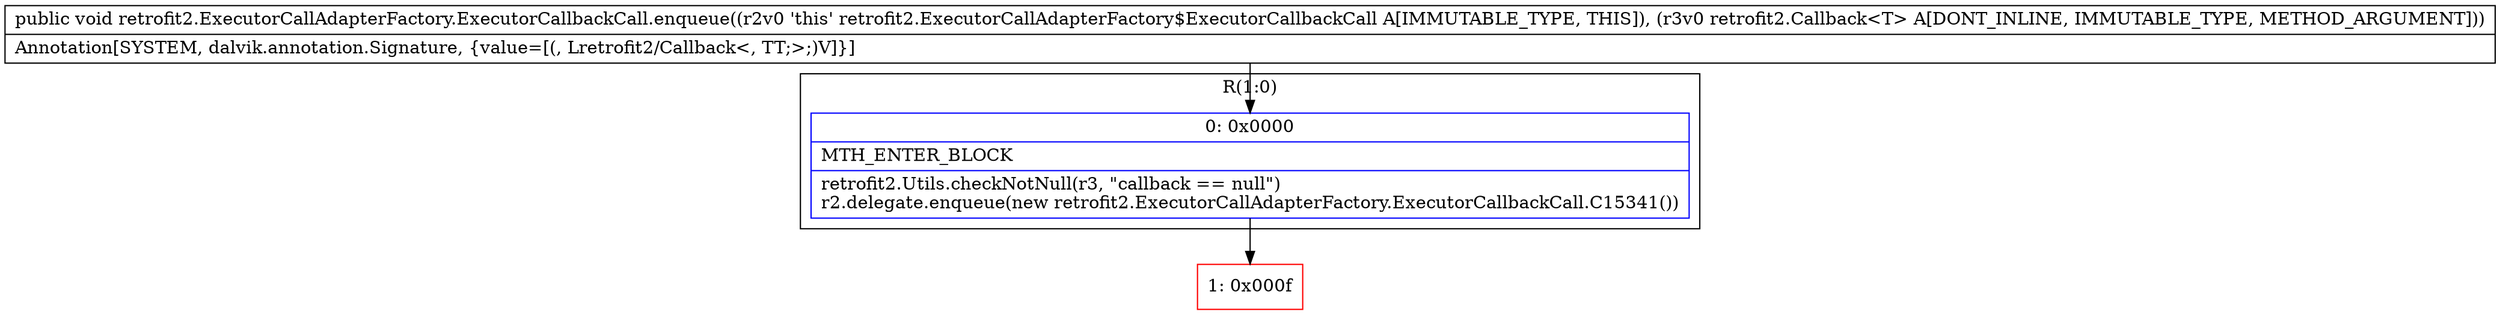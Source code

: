 digraph "CFG forretrofit2.ExecutorCallAdapterFactory.ExecutorCallbackCall.enqueue(Lretrofit2\/Callback;)V" {
subgraph cluster_Region_2146452274 {
label = "R(1:0)";
node [shape=record,color=blue];
Node_0 [shape=record,label="{0\:\ 0x0000|MTH_ENTER_BLOCK\l|retrofit2.Utils.checkNotNull(r3, \"callback == null\")\lr2.delegate.enqueue(new retrofit2.ExecutorCallAdapterFactory.ExecutorCallbackCall.C15341())\l}"];
}
Node_1 [shape=record,color=red,label="{1\:\ 0x000f}"];
MethodNode[shape=record,label="{public void retrofit2.ExecutorCallAdapterFactory.ExecutorCallbackCall.enqueue((r2v0 'this' retrofit2.ExecutorCallAdapterFactory$ExecutorCallbackCall A[IMMUTABLE_TYPE, THIS]), (r3v0 retrofit2.Callback\<T\> A[DONT_INLINE, IMMUTABLE_TYPE, METHOD_ARGUMENT]))  | Annotation[SYSTEM, dalvik.annotation.Signature, \{value=[(, Lretrofit2\/Callback\<, TT;\>;)V]\}]\l}"];
MethodNode -> Node_0;
Node_0 -> Node_1;
}

